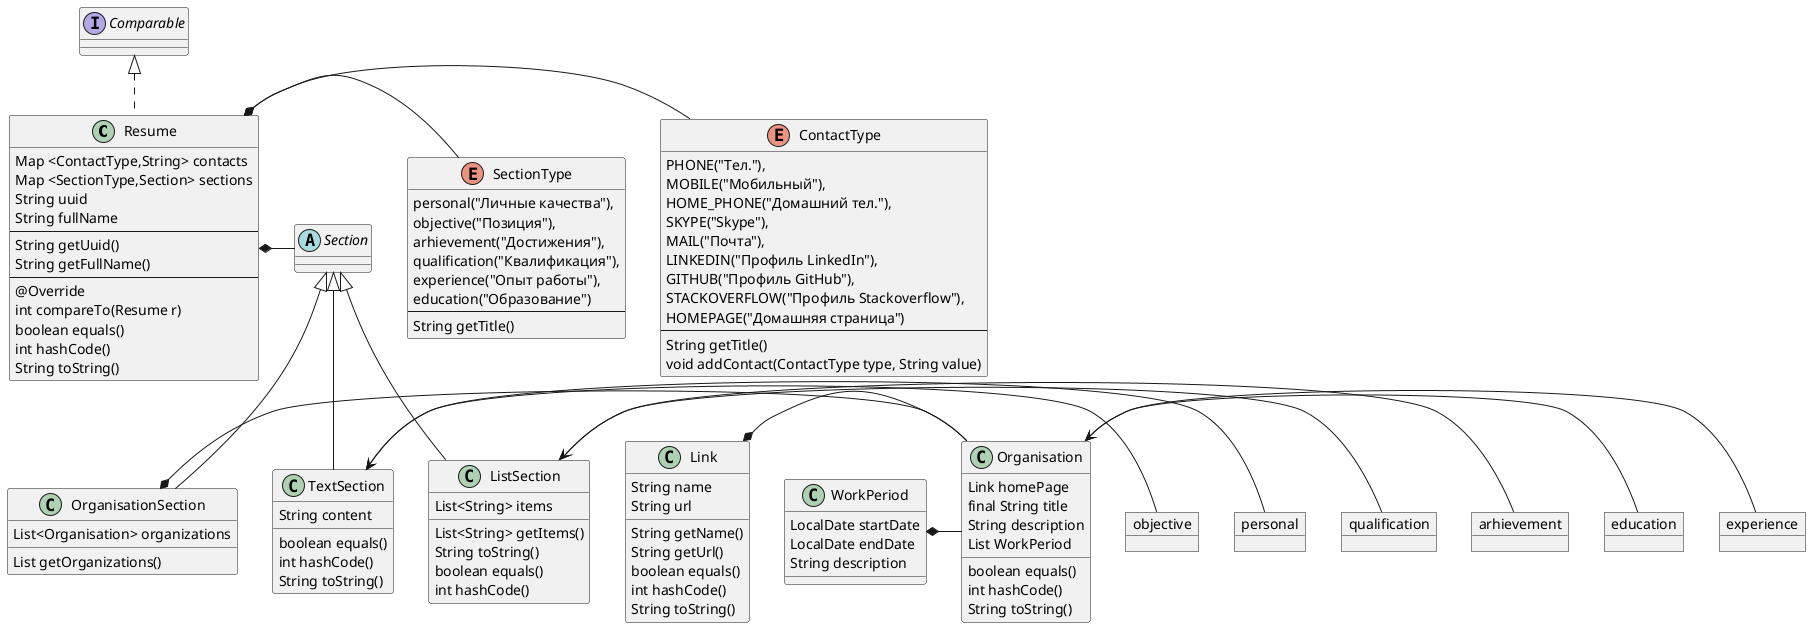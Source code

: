 @startuml
Class Resume implements Comparable{
Map <ContactType,String> contacts
Map <SectionType,Section> sections
String uuid
String fullName
--
String getUuid()
String getFullName()
--
@Override
int compareTo(Resume r)
boolean equals()
int hashCode()
String toString()
}

enum ContactType {
PHONE("Тел."),
MOBILE("Мобильный"),
HOME_PHONE("Домашний тел."),
SKYPE("Skype"),
MAIL("Почта"),
LINKEDIN("Профиль LinkedIn"),
GITHUB("Профиль GitHub"),
STACKOVERFLOW("Профиль Stackoverflow"),
HOMEPAGE("Домашняя страница")
--
String getTitle()
void addContact(ContactType type, String value)
}
Resume *- ContactType

enum SectionType {
personal("Личные качества"),
objective("Позиция"),
arhievement("Достижения"),
qualification("Квалификация"),
experience("Опыт работы"),
education("Образование")
--
String getTitle()
}
Resume *- SectionType

abstract class Section{
}
Resume *- Section

class OrganisationSection extends Section{
List<Organisation> organizations
List getOrganizations()
}
OrganisationSection *- Organisation

class TextSection extends Section{
String content
boolean equals()
int hashCode()
String toString()
}
together {
object personal
object objective
}
personal -> TextSection
objective -> TextSection


class ListSection extends Section{
List<String> items
List<String> getItems()
String toString()
boolean equals()
int hashCode()
}
together {
object arhievement
object qualification
}
arhievement -> ListSection
qualification -> ListSection


class Link{
String name
String url
String getName()
String getUrl()
boolean equals()
int hashCode()
String toString()
}
Link *- Organisation

class Organisation {
Link homePage
final String title
String description
List WorkPeriod
boolean equals()
int hashCode()
String toString()
}

together {
object experience
object education
}
experience -> Organisation
education -> Organisation

class WorkPeriod{
LocalDate startDate
LocalDate endDate
String description
}
WorkPeriod *- Organisation
@enduml